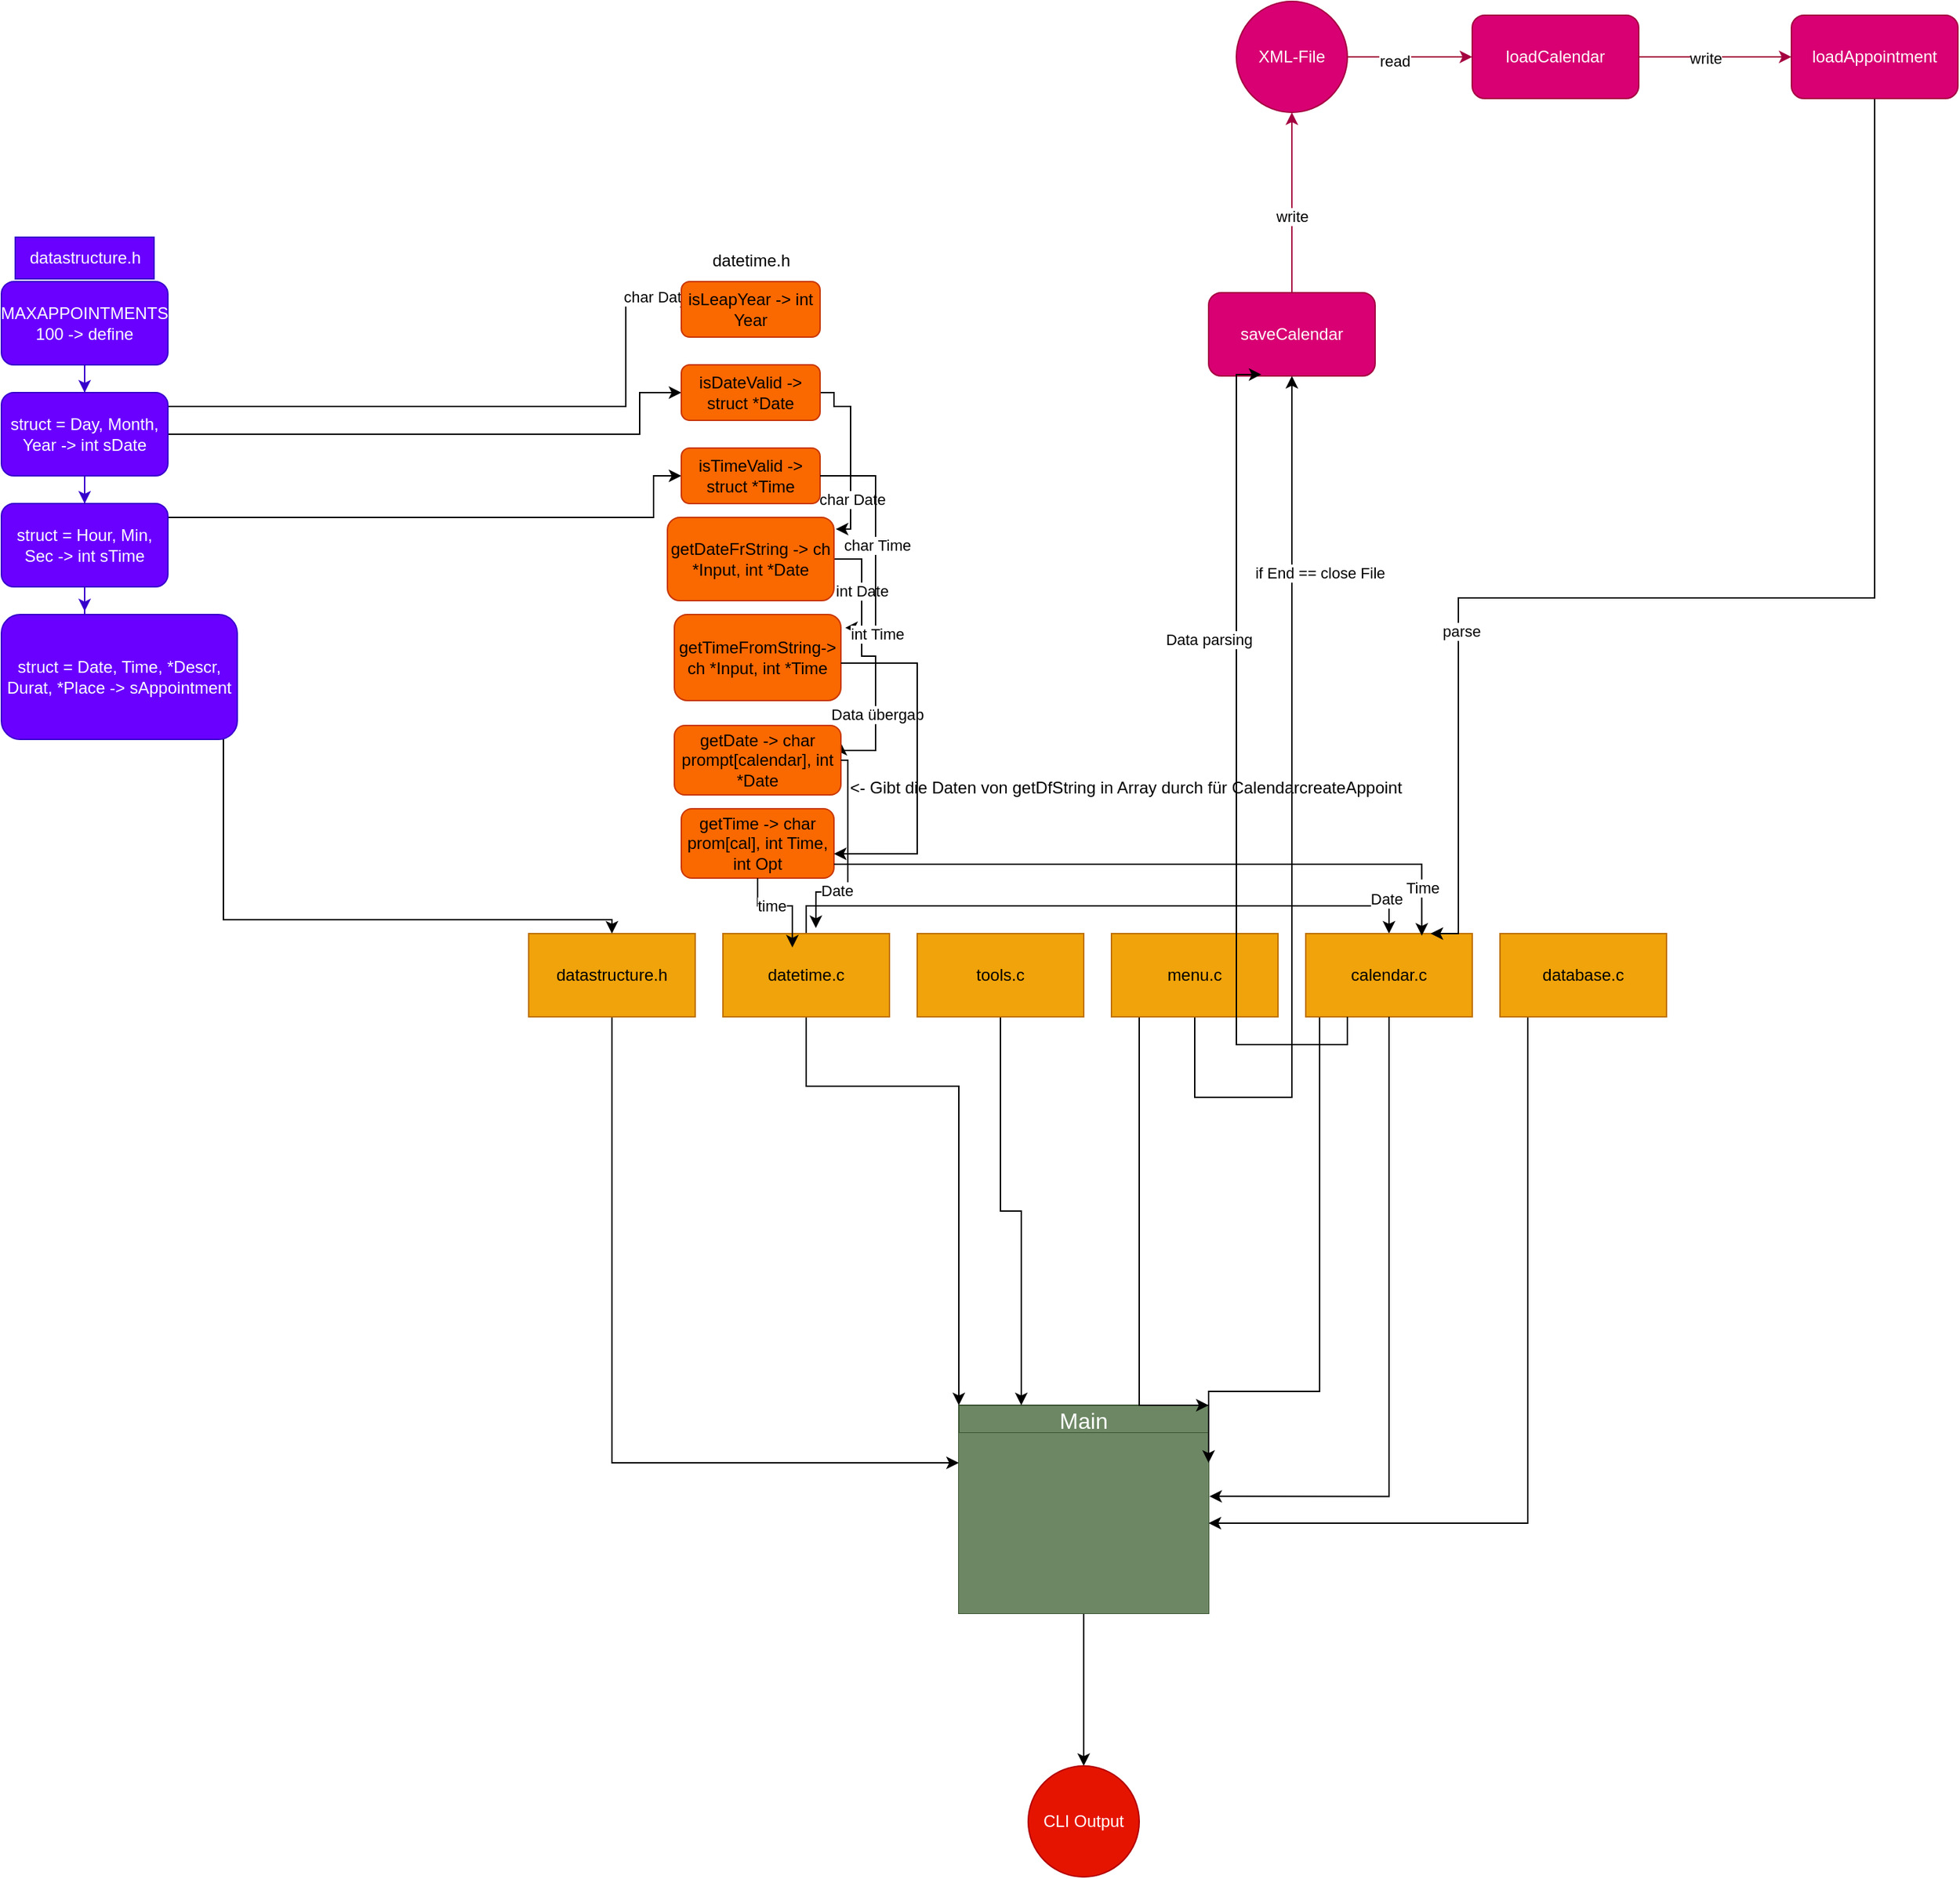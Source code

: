 <mxfile version="22.1.18" type="device">
  <diagram id="C5RBs43oDa-KdzZeNtuy" name="Page-1">
    <mxGraphModel dx="1513" dy="2458" grid="1" gridSize="10" guides="1" tooltips="1" connect="1" arrows="1" fold="1" page="1" pageScale="1" pageWidth="1920" pageHeight="1200" math="0" shadow="0">
      <root>
        <mxCell id="WIyWlLk6GJQsqaUBKTNV-0" />
        <mxCell id="WIyWlLk6GJQsqaUBKTNV-1" parent="WIyWlLk6GJQsqaUBKTNV-0" />
        <mxCell id="0bhpNzUYXK8bRlqDlKzB-55" style="edgeStyle=orthogonalEdgeStyle;rounded=0;orthogonalLoop=1;jettySize=auto;html=1;" parent="WIyWlLk6GJQsqaUBKTNV-1" source="0bhpNzUYXK8bRlqDlKzB-26" target="0bhpNzUYXK8bRlqDlKzB-54" edge="1">
          <mxGeometry relative="1" as="geometry" />
        </mxCell>
        <mxCell id="0bhpNzUYXK8bRlqDlKzB-26" value="Main" style="shape=table;startSize=20;container=1;collapsible=0;childLayout=tableLayout;strokeColor=#3A5431;fontSize=16;fillColor=#6d8764;fontColor=#ffffff;" parent="WIyWlLk6GJQsqaUBKTNV-1" vertex="1">
          <mxGeometry x="980" y="362" width="180" height="150" as="geometry" />
        </mxCell>
        <mxCell id="0bhpNzUYXK8bRlqDlKzB-27" value="" style="shape=tableRow;horizontal=0;startSize=0;swimlaneHead=0;swimlaneBody=0;strokeColor=#3A5431;top=0;left=0;bottom=0;right=0;collapsible=0;dropTarget=0;fillColor=#6d8764;points=[[0,0.5],[1,0.5]];portConstraint=eastwest;fontSize=16;fontColor=#ffffff;" parent="0bhpNzUYXK8bRlqDlKzB-26" vertex="1">
          <mxGeometry y="20" width="180" height="43" as="geometry" />
        </mxCell>
        <mxCell id="0bhpNzUYXK8bRlqDlKzB-28" value="" style="shape=partialRectangle;html=1;whiteSpace=wrap;connectable=0;strokeColor=#3A5431;overflow=hidden;fillColor=#6d8764;top=0;left=0;bottom=0;right=0;pointerEvents=1;fontSize=16;fontColor=#ffffff;" parent="0bhpNzUYXK8bRlqDlKzB-27" vertex="1">
          <mxGeometry width="60" height="43" as="geometry">
            <mxRectangle width="60" height="43" as="alternateBounds" />
          </mxGeometry>
        </mxCell>
        <mxCell id="0bhpNzUYXK8bRlqDlKzB-29" value="" style="shape=partialRectangle;html=1;whiteSpace=wrap;connectable=0;strokeColor=#3A5431;overflow=hidden;fillColor=#6d8764;top=0;left=0;bottom=0;right=0;pointerEvents=1;fontSize=16;fontColor=#ffffff;" parent="0bhpNzUYXK8bRlqDlKzB-27" vertex="1">
          <mxGeometry x="60" width="60" height="43" as="geometry">
            <mxRectangle width="60" height="43" as="alternateBounds" />
          </mxGeometry>
        </mxCell>
        <mxCell id="0bhpNzUYXK8bRlqDlKzB-30" value="" style="shape=partialRectangle;html=1;whiteSpace=wrap;connectable=0;strokeColor=#3A5431;overflow=hidden;fillColor=#6d8764;top=0;left=0;bottom=0;right=0;pointerEvents=1;fontSize=16;fontColor=#ffffff;" parent="0bhpNzUYXK8bRlqDlKzB-27" vertex="1">
          <mxGeometry x="120" width="60" height="43" as="geometry">
            <mxRectangle width="60" height="43" as="alternateBounds" />
          </mxGeometry>
        </mxCell>
        <mxCell id="0bhpNzUYXK8bRlqDlKzB-31" value="" style="shape=tableRow;horizontal=0;startSize=0;swimlaneHead=0;swimlaneBody=0;strokeColor=#3A5431;top=0;left=0;bottom=0;right=0;collapsible=0;dropTarget=0;fillColor=#6d8764;points=[[0,0.5],[1,0.5]];portConstraint=eastwest;fontSize=16;fontColor=#ffffff;" parent="0bhpNzUYXK8bRlqDlKzB-26" vertex="1">
          <mxGeometry y="63" width="180" height="44" as="geometry" />
        </mxCell>
        <mxCell id="0bhpNzUYXK8bRlqDlKzB-32" value="" style="shape=partialRectangle;html=1;whiteSpace=wrap;connectable=0;strokeColor=#3A5431;overflow=hidden;fillColor=#6d8764;top=0;left=0;bottom=0;right=0;pointerEvents=1;fontSize=16;fontColor=#ffffff;" parent="0bhpNzUYXK8bRlqDlKzB-31" vertex="1">
          <mxGeometry width="60" height="44" as="geometry">
            <mxRectangle width="60" height="44" as="alternateBounds" />
          </mxGeometry>
        </mxCell>
        <mxCell id="0bhpNzUYXK8bRlqDlKzB-33" value="" style="shape=partialRectangle;html=1;whiteSpace=wrap;connectable=0;strokeColor=#3A5431;overflow=hidden;fillColor=#6d8764;top=0;left=0;bottom=0;right=0;pointerEvents=1;fontSize=16;fontColor=#ffffff;" parent="0bhpNzUYXK8bRlqDlKzB-31" vertex="1">
          <mxGeometry x="60" width="60" height="44" as="geometry">
            <mxRectangle width="60" height="44" as="alternateBounds" />
          </mxGeometry>
        </mxCell>
        <mxCell id="0bhpNzUYXK8bRlqDlKzB-34" value="" style="shape=partialRectangle;html=1;whiteSpace=wrap;connectable=0;strokeColor=#3A5431;overflow=hidden;fillColor=#6d8764;top=0;left=0;bottom=0;right=0;pointerEvents=1;fontSize=16;fontColor=#ffffff;" parent="0bhpNzUYXK8bRlqDlKzB-31" vertex="1">
          <mxGeometry x="120" width="60" height="44" as="geometry">
            <mxRectangle width="60" height="44" as="alternateBounds" />
          </mxGeometry>
        </mxCell>
        <mxCell id="0bhpNzUYXK8bRlqDlKzB-35" value="" style="shape=tableRow;horizontal=0;startSize=0;swimlaneHead=0;swimlaneBody=0;strokeColor=#3A5431;top=0;left=0;bottom=0;right=0;collapsible=0;dropTarget=0;fillColor=#6d8764;points=[[0,0.5],[1,0.5]];portConstraint=eastwest;fontSize=16;fontColor=#ffffff;" parent="0bhpNzUYXK8bRlqDlKzB-26" vertex="1">
          <mxGeometry y="107" width="180" height="43" as="geometry" />
        </mxCell>
        <mxCell id="0bhpNzUYXK8bRlqDlKzB-36" value="" style="shape=partialRectangle;html=1;whiteSpace=wrap;connectable=0;strokeColor=#3A5431;overflow=hidden;fillColor=#6d8764;top=0;left=0;bottom=0;right=0;pointerEvents=1;fontSize=16;fontColor=#ffffff;" parent="0bhpNzUYXK8bRlqDlKzB-35" vertex="1">
          <mxGeometry width="60" height="43" as="geometry">
            <mxRectangle width="60" height="43" as="alternateBounds" />
          </mxGeometry>
        </mxCell>
        <mxCell id="0bhpNzUYXK8bRlqDlKzB-37" value="" style="shape=partialRectangle;html=1;whiteSpace=wrap;connectable=0;strokeColor=#3A5431;overflow=hidden;fillColor=#6d8764;top=0;left=0;bottom=0;right=0;pointerEvents=1;fontSize=16;fontColor=#ffffff;" parent="0bhpNzUYXK8bRlqDlKzB-35" vertex="1">
          <mxGeometry x="60" width="60" height="43" as="geometry">
            <mxRectangle width="60" height="43" as="alternateBounds" />
          </mxGeometry>
        </mxCell>
        <mxCell id="0bhpNzUYXK8bRlqDlKzB-38" value="" style="shape=partialRectangle;html=1;whiteSpace=wrap;connectable=0;strokeColor=#3A5431;overflow=hidden;fillColor=#6d8764;top=0;left=0;bottom=0;right=0;pointerEvents=1;fontSize=16;dashed=1;fontColor=#ffffff;" parent="0bhpNzUYXK8bRlqDlKzB-35" vertex="1">
          <mxGeometry x="120" width="60" height="43" as="geometry">
            <mxRectangle width="60" height="43" as="alternateBounds" />
          </mxGeometry>
        </mxCell>
        <mxCell id="0bhpNzUYXK8bRlqDlKzB-47" style="edgeStyle=orthogonalEdgeStyle;rounded=0;orthogonalLoop=1;jettySize=auto;html=1;entryX=0;entryY=0.5;entryDx=0;entryDy=0;" parent="WIyWlLk6GJQsqaUBKTNV-1" source="0bhpNzUYXK8bRlqDlKzB-39" target="0bhpNzUYXK8bRlqDlKzB-27" edge="1">
          <mxGeometry relative="1" as="geometry" />
        </mxCell>
        <mxCell id="0bhpNzUYXK8bRlqDlKzB-39" value="datastructure.h" style="whiteSpace=wrap;html=1;fillColor=#f0a30a;fontColor=#000000;strokeColor=#BD7000;" parent="WIyWlLk6GJQsqaUBKTNV-1" vertex="1">
          <mxGeometry x="670" y="22" width="120" height="60" as="geometry" />
        </mxCell>
        <mxCell id="0bhpNzUYXK8bRlqDlKzB-48" style="edgeStyle=orthogonalEdgeStyle;rounded=0;orthogonalLoop=1;jettySize=auto;html=1;entryX=0;entryY=0;entryDx=0;entryDy=0;" parent="WIyWlLk6GJQsqaUBKTNV-1" source="0bhpNzUYXK8bRlqDlKzB-40" target="0bhpNzUYXK8bRlqDlKzB-26" edge="1">
          <mxGeometry relative="1" as="geometry">
            <Array as="points">
              <mxPoint x="870" y="132" />
              <mxPoint x="980" y="132" />
            </Array>
          </mxGeometry>
        </mxCell>
        <mxCell id="0bhpNzUYXK8bRlqDlKzB-82" style="edgeStyle=orthogonalEdgeStyle;rounded=0;orthogonalLoop=1;jettySize=auto;html=1;entryX=0.5;entryY=0;entryDx=0;entryDy=0;" parent="WIyWlLk6GJQsqaUBKTNV-1" source="0bhpNzUYXK8bRlqDlKzB-40" target="0bhpNzUYXK8bRlqDlKzB-44" edge="1">
          <mxGeometry relative="1" as="geometry">
            <Array as="points">
              <mxPoint x="870" y="2" />
              <mxPoint x="1290" y="2" />
            </Array>
          </mxGeometry>
        </mxCell>
        <mxCell id="0bhpNzUYXK8bRlqDlKzB-83" value="Date" style="edgeLabel;html=1;align=center;verticalAlign=middle;resizable=0;points=[];" parent="0bhpNzUYXK8bRlqDlKzB-82" vertex="1" connectable="0">
          <mxGeometry x="0.937" y="1" relative="1" as="geometry">
            <mxPoint x="-3" y="-11" as="offset" />
          </mxGeometry>
        </mxCell>
        <mxCell id="0bhpNzUYXK8bRlqDlKzB-40" value="datetime.c" style="whiteSpace=wrap;html=1;fillColor=#f0a30a;fontColor=#000000;strokeColor=#BD7000;" parent="WIyWlLk6GJQsqaUBKTNV-1" vertex="1">
          <mxGeometry x="810" y="22" width="120" height="60" as="geometry" />
        </mxCell>
        <mxCell id="0bhpNzUYXK8bRlqDlKzB-49" style="edgeStyle=orthogonalEdgeStyle;rounded=0;orthogonalLoop=1;jettySize=auto;html=1;entryX=0.25;entryY=0;entryDx=0;entryDy=0;" parent="WIyWlLk6GJQsqaUBKTNV-1" source="0bhpNzUYXK8bRlqDlKzB-41" target="0bhpNzUYXK8bRlqDlKzB-26" edge="1">
          <mxGeometry relative="1" as="geometry" />
        </mxCell>
        <mxCell id="0bhpNzUYXK8bRlqDlKzB-41" value="tools.c" style="whiteSpace=wrap;html=1;fillColor=#f0a30a;fontColor=#000000;strokeColor=#BD7000;" parent="WIyWlLk6GJQsqaUBKTNV-1" vertex="1">
          <mxGeometry x="950" y="22" width="120" height="60" as="geometry" />
        </mxCell>
        <mxCell id="0bhpNzUYXK8bRlqDlKzB-51" style="edgeStyle=orthogonalEdgeStyle;rounded=0;orthogonalLoop=1;jettySize=auto;html=1;entryX=1;entryY=0;entryDx=0;entryDy=0;" parent="WIyWlLk6GJQsqaUBKTNV-1" source="0bhpNzUYXK8bRlqDlKzB-43" target="0bhpNzUYXK8bRlqDlKzB-26" edge="1">
          <mxGeometry relative="1" as="geometry">
            <Array as="points">
              <mxPoint x="1110" y="362" />
            </Array>
          </mxGeometry>
        </mxCell>
        <mxCell id="qNTJ5zZ0pojnZL4rLHeY-4" style="edgeStyle=orthogonalEdgeStyle;rounded=0;orthogonalLoop=1;jettySize=auto;html=1;entryX=0.5;entryY=1;entryDx=0;entryDy=0;" edge="1" parent="WIyWlLk6GJQsqaUBKTNV-1" source="0bhpNzUYXK8bRlqDlKzB-43" target="qNTJ5zZ0pojnZL4rLHeY-0">
          <mxGeometry relative="1" as="geometry">
            <Array as="points">
              <mxPoint x="1150" y="140" />
              <mxPoint x="1220" y="140" />
              <mxPoint x="1220" y="-370" />
            </Array>
          </mxGeometry>
        </mxCell>
        <mxCell id="qNTJ5zZ0pojnZL4rLHeY-5" value="if End == close File" style="edgeLabel;html=1;align=center;verticalAlign=middle;resizable=0;points=[];" vertex="1" connectable="0" parent="qNTJ5zZ0pojnZL4rLHeY-4">
          <mxGeometry x="0.562" y="-2" relative="1" as="geometry">
            <mxPoint x="18" as="offset" />
          </mxGeometry>
        </mxCell>
        <mxCell id="0bhpNzUYXK8bRlqDlKzB-43" value="menu.c" style="whiteSpace=wrap;html=1;fillColor=#f0a30a;fontColor=#000000;strokeColor=#BD7000;" parent="WIyWlLk6GJQsqaUBKTNV-1" vertex="1">
          <mxGeometry x="1090" y="22" width="120" height="60" as="geometry" />
        </mxCell>
        <mxCell id="0bhpNzUYXK8bRlqDlKzB-52" style="edgeStyle=orthogonalEdgeStyle;rounded=0;orthogonalLoop=1;jettySize=auto;html=1;entryX=1;entryY=0.5;entryDx=0;entryDy=0;" parent="WIyWlLk6GJQsqaUBKTNV-1" source="0bhpNzUYXK8bRlqDlKzB-44" target="0bhpNzUYXK8bRlqDlKzB-27" edge="1">
          <mxGeometry relative="1" as="geometry">
            <Array as="points">
              <mxPoint x="1240" y="352" />
              <mxPoint x="1160" y="352" />
            </Array>
          </mxGeometry>
        </mxCell>
        <mxCell id="0bhpNzUYXK8bRlqDlKzB-44" value="calendar.c" style="whiteSpace=wrap;html=1;fillColor=#f0a30a;fontColor=#000000;strokeColor=#BD7000;" parent="WIyWlLk6GJQsqaUBKTNV-1" vertex="1">
          <mxGeometry x="1230" y="22" width="120" height="60" as="geometry" />
        </mxCell>
        <mxCell id="0bhpNzUYXK8bRlqDlKzB-53" style="edgeStyle=orthogonalEdgeStyle;rounded=0;orthogonalLoop=1;jettySize=auto;html=1;entryX=1;entryY=0.5;entryDx=0;entryDy=0;" parent="WIyWlLk6GJQsqaUBKTNV-1" source="0bhpNzUYXK8bRlqDlKzB-45" target="0bhpNzUYXK8bRlqDlKzB-31" edge="1">
          <mxGeometry relative="1" as="geometry">
            <Array as="points">
              <mxPoint x="1390" y="447" />
            </Array>
          </mxGeometry>
        </mxCell>
        <mxCell id="0bhpNzUYXK8bRlqDlKzB-45" value="database.c" style="whiteSpace=wrap;html=1;fillColor=#f0a30a;fontColor=#000000;strokeColor=#BD7000;" parent="WIyWlLk6GJQsqaUBKTNV-1" vertex="1">
          <mxGeometry x="1370" y="22" width="120" height="60" as="geometry" />
        </mxCell>
        <mxCell id="0bhpNzUYXK8bRlqDlKzB-54" value="CLI Output" style="ellipse;whiteSpace=wrap;html=1;fillColor=#e51400;fontColor=#ffffff;strokeColor=#B20000;" parent="WIyWlLk6GJQsqaUBKTNV-1" vertex="1">
          <mxGeometry x="1030" y="622" width="80" height="80" as="geometry" />
        </mxCell>
        <mxCell id="0bhpNzUYXK8bRlqDlKzB-63" style="edgeStyle=orthogonalEdgeStyle;rounded=0;orthogonalLoop=1;jettySize=auto;html=1;entryX=0.5;entryY=0;entryDx=0;entryDy=0;fillColor=#6a00ff;strokeColor=#3700CC;" parent="WIyWlLk6GJQsqaUBKTNV-1" source="0bhpNzUYXK8bRlqDlKzB-58" target="0bhpNzUYXK8bRlqDlKzB-59" edge="1">
          <mxGeometry relative="1" as="geometry" />
        </mxCell>
        <mxCell id="0bhpNzUYXK8bRlqDlKzB-58" value="MAXAPPOINTMENTS 100 -&amp;gt; define" style="rounded=1;whiteSpace=wrap;html=1;fillColor=#6a00ff;fontColor=#ffffff;strokeColor=#3700CC;" parent="WIyWlLk6GJQsqaUBKTNV-1" vertex="1">
          <mxGeometry x="290" y="-448" width="120" height="60" as="geometry" />
        </mxCell>
        <mxCell id="0bhpNzUYXK8bRlqDlKzB-64" style="edgeStyle=orthogonalEdgeStyle;rounded=0;orthogonalLoop=1;jettySize=auto;html=1;entryX=0.5;entryY=0;entryDx=0;entryDy=0;fillColor=#6a00ff;strokeColor=#3700CC;" parent="WIyWlLk6GJQsqaUBKTNV-1" source="0bhpNzUYXK8bRlqDlKzB-59" target="0bhpNzUYXK8bRlqDlKzB-60" edge="1">
          <mxGeometry relative="1" as="geometry" />
        </mxCell>
        <mxCell id="0bhpNzUYXK8bRlqDlKzB-69" style="edgeStyle=orthogonalEdgeStyle;rounded=0;orthogonalLoop=1;jettySize=auto;html=1;entryX=0;entryY=0.5;entryDx=0;entryDy=0;" parent="WIyWlLk6GJQsqaUBKTNV-1" source="0bhpNzUYXK8bRlqDlKzB-59" target="0bhpNzUYXK8bRlqDlKzB-68" edge="1">
          <mxGeometry relative="1" as="geometry">
            <Array as="points">
              <mxPoint x="740" y="-358" />
              <mxPoint x="740" y="-438" />
              <mxPoint x="780" y="-438" />
            </Array>
          </mxGeometry>
        </mxCell>
        <mxCell id="0bhpNzUYXK8bRlqDlKzB-85" value="char Date" style="edgeLabel;html=1;align=center;verticalAlign=middle;resizable=0;points=[];" parent="0bhpNzUYXK8bRlqDlKzB-69" vertex="1" connectable="0">
          <mxGeometry x="0.875" y="-1" relative="1" as="geometry">
            <mxPoint as="offset" />
          </mxGeometry>
        </mxCell>
        <mxCell id="0bhpNzUYXK8bRlqDlKzB-71" style="edgeStyle=orthogonalEdgeStyle;rounded=0;orthogonalLoop=1;jettySize=auto;html=1;entryX=0;entryY=0.5;entryDx=0;entryDy=0;" parent="WIyWlLk6GJQsqaUBKTNV-1" source="0bhpNzUYXK8bRlqDlKzB-59" target="0bhpNzUYXK8bRlqDlKzB-70" edge="1">
          <mxGeometry relative="1" as="geometry">
            <Array as="points">
              <mxPoint x="750" y="-338" />
              <mxPoint x="750" y="-368" />
            </Array>
          </mxGeometry>
        </mxCell>
        <mxCell id="0bhpNzUYXK8bRlqDlKzB-59" value="struct = Day, Month, Year -&amp;gt; int sDate" style="rounded=1;whiteSpace=wrap;html=1;fillColor=#6a00ff;fontColor=#ffffff;strokeColor=#3700CC;" parent="WIyWlLk6GJQsqaUBKTNV-1" vertex="1">
          <mxGeometry x="290" y="-368" width="120" height="60" as="geometry" />
        </mxCell>
        <mxCell id="0bhpNzUYXK8bRlqDlKzB-73" style="edgeStyle=orthogonalEdgeStyle;rounded=0;orthogonalLoop=1;jettySize=auto;html=1;entryX=0;entryY=0.5;entryDx=0;entryDy=0;" parent="WIyWlLk6GJQsqaUBKTNV-1" source="0bhpNzUYXK8bRlqDlKzB-60" target="0bhpNzUYXK8bRlqDlKzB-72" edge="1">
          <mxGeometry relative="1" as="geometry">
            <Array as="points">
              <mxPoint x="760" y="-278" />
              <mxPoint x="760" y="-308" />
            </Array>
          </mxGeometry>
        </mxCell>
        <mxCell id="0bhpNzUYXK8bRlqDlKzB-60" value="struct = Hour, Min, Sec -&amp;gt; int sTime" style="rounded=1;whiteSpace=wrap;html=1;fillColor=#6a00ff;fontColor=#ffffff;strokeColor=#3700CC;" parent="WIyWlLk6GJQsqaUBKTNV-1" vertex="1">
          <mxGeometry x="290" y="-288" width="120" height="60" as="geometry" />
        </mxCell>
        <mxCell id="0bhpNzUYXK8bRlqDlKzB-67" style="edgeStyle=orthogonalEdgeStyle;rounded=0;orthogonalLoop=1;jettySize=auto;html=1;entryX=0.5;entryY=0;entryDx=0;entryDy=0;" parent="WIyWlLk6GJQsqaUBKTNV-1" source="0bhpNzUYXK8bRlqDlKzB-61" target="0bhpNzUYXK8bRlqDlKzB-39" edge="1">
          <mxGeometry relative="1" as="geometry">
            <Array as="points">
              <mxPoint x="450" y="12" />
              <mxPoint x="730" y="12" />
            </Array>
          </mxGeometry>
        </mxCell>
        <mxCell id="0bhpNzUYXK8bRlqDlKzB-61" value="struct = Date, Time, *Descr, Durat, *Place -&amp;gt; sAppointment" style="rounded=1;whiteSpace=wrap;html=1;fillColor=#6a00ff;fontColor=#ffffff;strokeColor=#3700CC;" parent="WIyWlLk6GJQsqaUBKTNV-1" vertex="1">
          <mxGeometry x="290" y="-208" width="170" height="90" as="geometry" />
        </mxCell>
        <mxCell id="0bhpNzUYXK8bRlqDlKzB-66" style="edgeStyle=orthogonalEdgeStyle;rounded=0;orthogonalLoop=1;jettySize=auto;html=1;entryX=0.353;entryY=-0.026;entryDx=0;entryDy=0;entryPerimeter=0;fillColor=#6a00ff;strokeColor=#3700CC;" parent="WIyWlLk6GJQsqaUBKTNV-1" source="0bhpNzUYXK8bRlqDlKzB-60" target="0bhpNzUYXK8bRlqDlKzB-61" edge="1">
          <mxGeometry relative="1" as="geometry" />
        </mxCell>
        <mxCell id="0bhpNzUYXK8bRlqDlKzB-68" value="isLeapYear -&amp;gt; int Year" style="rounded=1;whiteSpace=wrap;html=1;fillColor=#fa6800;fontColor=#000000;strokeColor=#C73500;" parent="WIyWlLk6GJQsqaUBKTNV-1" vertex="1">
          <mxGeometry x="780" y="-448" width="100" height="40" as="geometry" />
        </mxCell>
        <mxCell id="0bhpNzUYXK8bRlqDlKzB-75" style="edgeStyle=orthogonalEdgeStyle;rounded=0;orthogonalLoop=1;jettySize=auto;html=1;entryX=1.011;entryY=0.14;entryDx=0;entryDy=0;entryPerimeter=0;" parent="WIyWlLk6GJQsqaUBKTNV-1" source="0bhpNzUYXK8bRlqDlKzB-70" target="0bhpNzUYXK8bRlqDlKzB-74" edge="1">
          <mxGeometry relative="1" as="geometry">
            <mxPoint x="910" y="-208" as="targetPoint" />
            <Array as="points">
              <mxPoint x="890" y="-368" />
              <mxPoint x="890" y="-358" />
              <mxPoint x="902" y="-358" />
            </Array>
          </mxGeometry>
        </mxCell>
        <mxCell id="0bhpNzUYXK8bRlqDlKzB-86" value="char Date" style="edgeLabel;html=1;align=center;verticalAlign=middle;resizable=0;points=[];" parent="0bhpNzUYXK8bRlqDlKzB-75" vertex="1" connectable="0">
          <mxGeometry x="0.5" y="1" relative="1" as="geometry">
            <mxPoint as="offset" />
          </mxGeometry>
        </mxCell>
        <mxCell id="0bhpNzUYXK8bRlqDlKzB-70" value="isDateValid -&amp;gt; struct *Date" style="rounded=1;whiteSpace=wrap;html=1;fillColor=#fa6800;fontColor=#000000;strokeColor=#C73500;" parent="WIyWlLk6GJQsqaUBKTNV-1" vertex="1">
          <mxGeometry x="780" y="-388" width="100" height="40" as="geometry" />
        </mxCell>
        <mxCell id="0bhpNzUYXK8bRlqDlKzB-72" value="isTimeValid -&amp;gt; struct *Time" style="rounded=1;whiteSpace=wrap;html=1;fillColor=#fa6800;fontColor=#000000;strokeColor=#C73500;" parent="WIyWlLk6GJQsqaUBKTNV-1" vertex="1">
          <mxGeometry x="780" y="-328" width="100" height="40" as="geometry" />
        </mxCell>
        <mxCell id="0bhpNzUYXK8bRlqDlKzB-80" style="edgeStyle=orthogonalEdgeStyle;rounded=0;orthogonalLoop=1;jettySize=auto;html=1;entryX=1;entryY=0.25;entryDx=0;entryDy=0;" parent="WIyWlLk6GJQsqaUBKTNV-1" source="0bhpNzUYXK8bRlqDlKzB-74" target="0bhpNzUYXK8bRlqDlKzB-78" edge="1">
          <mxGeometry relative="1" as="geometry">
            <Array as="points">
              <mxPoint x="910" y="-248" />
              <mxPoint x="910" y="-178" />
              <mxPoint x="920" y="-178" />
              <mxPoint x="920" y="-110" />
              <mxPoint x="895" y="-110" />
            </Array>
          </mxGeometry>
        </mxCell>
        <mxCell id="0bhpNzUYXK8bRlqDlKzB-88" value="int Date" style="edgeLabel;html=1;align=center;verticalAlign=middle;resizable=0;points=[];" parent="0bhpNzUYXK8bRlqDlKzB-80" vertex="1" connectable="0">
          <mxGeometry x="-0.567" relative="1" as="geometry">
            <mxPoint as="offset" />
          </mxGeometry>
        </mxCell>
        <mxCell id="0bhpNzUYXK8bRlqDlKzB-90" value="Data übergab" style="edgeLabel;html=1;align=center;verticalAlign=middle;resizable=0;points=[];" parent="0bhpNzUYXK8bRlqDlKzB-80" vertex="1" connectable="0">
          <mxGeometry x="0.431" y="1" relative="1" as="geometry">
            <mxPoint as="offset" />
          </mxGeometry>
        </mxCell>
        <mxCell id="0bhpNzUYXK8bRlqDlKzB-74" value="getDateFrString -&amp;gt; ch *Input, int *Date" style="rounded=1;whiteSpace=wrap;html=1;fillColor=#fa6800;fontColor=#000000;strokeColor=#C73500;" parent="WIyWlLk6GJQsqaUBKTNV-1" vertex="1">
          <mxGeometry x="770" y="-278" width="120" height="60" as="geometry" />
        </mxCell>
        <mxCell id="0bhpNzUYXK8bRlqDlKzB-76" value="getTimeFromString-&amp;gt; ch *Input, int *Time" style="rounded=1;whiteSpace=wrap;html=1;fillColor=#fa6800;fontColor=#000000;strokeColor=#C73500;" parent="WIyWlLk6GJQsqaUBKTNV-1" vertex="1">
          <mxGeometry x="775" y="-208" width="120" height="62" as="geometry" />
        </mxCell>
        <mxCell id="0bhpNzUYXK8bRlqDlKzB-77" style="edgeStyle=orthogonalEdgeStyle;rounded=0;orthogonalLoop=1;jettySize=auto;html=1;entryX=1.026;entryY=0.154;entryDx=0;entryDy=0;entryPerimeter=0;" parent="WIyWlLk6GJQsqaUBKTNV-1" source="0bhpNzUYXK8bRlqDlKzB-72" target="0bhpNzUYXK8bRlqDlKzB-76" edge="1">
          <mxGeometry relative="1" as="geometry">
            <Array as="points">
              <mxPoint x="920" y="-308" />
              <mxPoint x="920" y="-188" />
              <mxPoint x="903" y="-188" />
            </Array>
          </mxGeometry>
        </mxCell>
        <mxCell id="0bhpNzUYXK8bRlqDlKzB-87" value="char Time" style="edgeLabel;html=1;align=center;verticalAlign=middle;resizable=0;points=[];" parent="0bhpNzUYXK8bRlqDlKzB-77" vertex="1" connectable="0">
          <mxGeometry x="-0.071" y="1" relative="1" as="geometry">
            <mxPoint as="offset" />
          </mxGeometry>
        </mxCell>
        <mxCell id="0bhpNzUYXK8bRlqDlKzB-89" value="int Time" style="edgeLabel;html=1;align=center;verticalAlign=middle;resizable=0;points=[];" parent="0bhpNzUYXK8bRlqDlKzB-77" vertex="1" connectable="0">
          <mxGeometry x="0.6" y="1" relative="1" as="geometry">
            <mxPoint as="offset" />
          </mxGeometry>
        </mxCell>
        <mxCell id="0bhpNzUYXK8bRlqDlKzB-78" value="getDate -&amp;gt; char prompt[calendar], int *Date" style="rounded=1;whiteSpace=wrap;html=1;fillColor=#fa6800;fontColor=#000000;strokeColor=#C73500;" parent="WIyWlLk6GJQsqaUBKTNV-1" vertex="1">
          <mxGeometry x="775" y="-128" width="120" height="50" as="geometry" />
        </mxCell>
        <mxCell id="0bhpNzUYXK8bRlqDlKzB-79" value="&amp;lt;- Gibt die Daten von getDfString in Array durch für CalendarcreateAppoint" style="text;html=1;align=center;verticalAlign=middle;resizable=0;points=[];autosize=1;strokeColor=none;fillColor=none;" parent="WIyWlLk6GJQsqaUBKTNV-1" vertex="1">
          <mxGeometry x="890" y="-98" width="420" height="30" as="geometry" />
        </mxCell>
        <mxCell id="0bhpNzUYXK8bRlqDlKzB-81" style="edgeStyle=orthogonalEdgeStyle;rounded=0;orthogonalLoop=1;jettySize=auto;html=1;entryX=0.558;entryY=-0.067;entryDx=0;entryDy=0;entryPerimeter=0;" parent="WIyWlLk6GJQsqaUBKTNV-1" source="0bhpNzUYXK8bRlqDlKzB-78" target="0bhpNzUYXK8bRlqDlKzB-40" edge="1">
          <mxGeometry relative="1" as="geometry">
            <Array as="points">
              <mxPoint x="900" y="-103" />
              <mxPoint x="900" y="-8" />
              <mxPoint x="877" y="-8" />
            </Array>
          </mxGeometry>
        </mxCell>
        <mxCell id="0bhpNzUYXK8bRlqDlKzB-84" value="Date" style="edgeLabel;html=1;align=center;verticalAlign=middle;resizable=0;points=[];" parent="0bhpNzUYXK8bRlqDlKzB-81" vertex="1" connectable="0">
          <mxGeometry x="0.454" y="-1" relative="1" as="geometry">
            <mxPoint as="offset" />
          </mxGeometry>
        </mxCell>
        <mxCell id="0bhpNzUYXK8bRlqDlKzB-91" value="getTime -&amp;gt; char prom[cal], int Time, int Opt" style="rounded=1;whiteSpace=wrap;html=1;fillColor=#fa6800;fontColor=#000000;strokeColor=#C73500;" parent="WIyWlLk6GJQsqaUBKTNV-1" vertex="1">
          <mxGeometry x="780" y="-68" width="110" height="50" as="geometry" />
        </mxCell>
        <mxCell id="0bhpNzUYXK8bRlqDlKzB-92" style="edgeStyle=orthogonalEdgeStyle;rounded=0;orthogonalLoop=1;jettySize=auto;html=1;entryX=1;entryY=0.65;entryDx=0;entryDy=0;entryPerimeter=0;" parent="WIyWlLk6GJQsqaUBKTNV-1" source="0bhpNzUYXK8bRlqDlKzB-76" target="0bhpNzUYXK8bRlqDlKzB-91" edge="1">
          <mxGeometry relative="1" as="geometry">
            <Array as="points">
              <mxPoint x="950" y="-173" />
              <mxPoint x="950" y="-35" />
            </Array>
          </mxGeometry>
        </mxCell>
        <mxCell id="0bhpNzUYXK8bRlqDlKzB-96" value="datetime.h" style="text;html=1;align=center;verticalAlign=middle;resizable=0;points=[];autosize=1;strokeColor=none;fillColor=none;" parent="WIyWlLk6GJQsqaUBKTNV-1" vertex="1">
          <mxGeometry x="790" y="-478" width="80" height="30" as="geometry" />
        </mxCell>
        <mxCell id="0bhpNzUYXK8bRlqDlKzB-97" value="datastructure.h" style="text;html=1;align=center;verticalAlign=middle;resizable=0;points=[];autosize=1;strokeColor=#3700CC;fillColor=#6a00ff;fontColor=#ffffff;" parent="WIyWlLk6GJQsqaUBKTNV-1" vertex="1">
          <mxGeometry x="300" y="-480" width="100" height="30" as="geometry" />
        </mxCell>
        <mxCell id="0bhpNzUYXK8bRlqDlKzB-98" style="edgeStyle=orthogonalEdgeStyle;rounded=0;orthogonalLoop=1;jettySize=auto;html=1;entryX=0.417;entryY=0.167;entryDx=0;entryDy=0;entryPerimeter=0;" parent="WIyWlLk6GJQsqaUBKTNV-1" source="0bhpNzUYXK8bRlqDlKzB-91" target="0bhpNzUYXK8bRlqDlKzB-40" edge="1">
          <mxGeometry relative="1" as="geometry" />
        </mxCell>
        <mxCell id="0bhpNzUYXK8bRlqDlKzB-99" value="time" style="edgeLabel;html=1;align=center;verticalAlign=middle;resizable=0;points=[];" parent="0bhpNzUYXK8bRlqDlKzB-98" vertex="1" connectable="0">
          <mxGeometry x="-0.195" relative="1" as="geometry">
            <mxPoint as="offset" />
          </mxGeometry>
        </mxCell>
        <mxCell id="0bhpNzUYXK8bRlqDlKzB-100" style="edgeStyle=orthogonalEdgeStyle;rounded=0;orthogonalLoop=1;jettySize=auto;html=1;entryX=0.697;entryY=0.025;entryDx=0;entryDy=0;entryPerimeter=0;" parent="WIyWlLk6GJQsqaUBKTNV-1" source="0bhpNzUYXK8bRlqDlKzB-91" target="0bhpNzUYXK8bRlqDlKzB-44" edge="1">
          <mxGeometry relative="1" as="geometry">
            <Array as="points">
              <mxPoint x="1314" y="-28" />
            </Array>
          </mxGeometry>
        </mxCell>
        <mxCell id="0bhpNzUYXK8bRlqDlKzB-101" value="Time" style="edgeLabel;html=1;align=center;verticalAlign=middle;resizable=0;points=[];" parent="0bhpNzUYXK8bRlqDlKzB-100" vertex="1" connectable="0">
          <mxGeometry x="0.854" relative="1" as="geometry">
            <mxPoint as="offset" />
          </mxGeometry>
        </mxCell>
        <mxCell id="qNTJ5zZ0pojnZL4rLHeY-6" style="edgeStyle=orthogonalEdgeStyle;rounded=0;orthogonalLoop=1;jettySize=auto;html=1;entryX=0.5;entryY=1;entryDx=0;entryDy=0;fillColor=#d80073;strokeColor=#A50040;" edge="1" parent="WIyWlLk6GJQsqaUBKTNV-1" source="qNTJ5zZ0pojnZL4rLHeY-0" target="qNTJ5zZ0pojnZL4rLHeY-3">
          <mxGeometry relative="1" as="geometry" />
        </mxCell>
        <mxCell id="qNTJ5zZ0pojnZL4rLHeY-10" value="write" style="edgeLabel;html=1;align=center;verticalAlign=middle;resizable=0;points=[];" vertex="1" connectable="0" parent="qNTJ5zZ0pojnZL4rLHeY-6">
          <mxGeometry x="-0.147" relative="1" as="geometry">
            <mxPoint as="offset" />
          </mxGeometry>
        </mxCell>
        <mxCell id="qNTJ5zZ0pojnZL4rLHeY-0" value="saveCalendar" style="rounded=1;whiteSpace=wrap;html=1;fillColor=#d80073;fontColor=#ffffff;strokeColor=#A50040;" vertex="1" parent="WIyWlLk6GJQsqaUBKTNV-1">
          <mxGeometry x="1160" y="-440" width="120" height="60" as="geometry" />
        </mxCell>
        <mxCell id="qNTJ5zZ0pojnZL4rLHeY-13" style="edgeStyle=orthogonalEdgeStyle;rounded=0;orthogonalLoop=1;jettySize=auto;html=1;entryX=0.75;entryY=0;entryDx=0;entryDy=0;" edge="1" parent="WIyWlLk6GJQsqaUBKTNV-1" source="qNTJ5zZ0pojnZL4rLHeY-1" target="0bhpNzUYXK8bRlqDlKzB-44">
          <mxGeometry relative="1" as="geometry">
            <Array as="points">
              <mxPoint x="1640" y="-220" />
              <mxPoint x="1340" y="-220" />
              <mxPoint x="1340" y="22" />
            </Array>
          </mxGeometry>
        </mxCell>
        <mxCell id="qNTJ5zZ0pojnZL4rLHeY-16" value="parse" style="edgeLabel;html=1;align=center;verticalAlign=middle;resizable=0;points=[];" vertex="1" connectable="0" parent="qNTJ5zZ0pojnZL4rLHeY-13">
          <mxGeometry x="0.484" y="2" relative="1" as="geometry">
            <mxPoint as="offset" />
          </mxGeometry>
        </mxCell>
        <mxCell id="qNTJ5zZ0pojnZL4rLHeY-1" value="loadAppointment" style="rounded=1;whiteSpace=wrap;html=1;fillColor=#d80073;fontColor=#ffffff;strokeColor=#A50040;" vertex="1" parent="WIyWlLk6GJQsqaUBKTNV-1">
          <mxGeometry x="1580" y="-640" width="120" height="60" as="geometry" />
        </mxCell>
        <mxCell id="qNTJ5zZ0pojnZL4rLHeY-9" style="edgeStyle=orthogonalEdgeStyle;rounded=0;orthogonalLoop=1;jettySize=auto;html=1;entryX=0;entryY=0.5;entryDx=0;entryDy=0;fillColor=#d80073;strokeColor=#A50040;" edge="1" parent="WIyWlLk6GJQsqaUBKTNV-1" source="qNTJ5zZ0pojnZL4rLHeY-2" target="qNTJ5zZ0pojnZL4rLHeY-1">
          <mxGeometry relative="1" as="geometry" />
        </mxCell>
        <mxCell id="qNTJ5zZ0pojnZL4rLHeY-12" value="write" style="edgeLabel;html=1;align=center;verticalAlign=middle;resizable=0;points=[];" vertex="1" connectable="0" parent="qNTJ5zZ0pojnZL4rLHeY-9">
          <mxGeometry x="-0.127" y="-1" relative="1" as="geometry">
            <mxPoint as="offset" />
          </mxGeometry>
        </mxCell>
        <mxCell id="qNTJ5zZ0pojnZL4rLHeY-2" value="loadCalendar" style="rounded=1;whiteSpace=wrap;html=1;fillColor=#d80073;fontColor=#ffffff;strokeColor=#A50040;" vertex="1" parent="WIyWlLk6GJQsqaUBKTNV-1">
          <mxGeometry x="1350" y="-640" width="120" height="60" as="geometry" />
        </mxCell>
        <mxCell id="qNTJ5zZ0pojnZL4rLHeY-8" style="edgeStyle=orthogonalEdgeStyle;rounded=0;orthogonalLoop=1;jettySize=auto;html=1;entryX=0;entryY=0.5;entryDx=0;entryDy=0;fillColor=#d80073;strokeColor=#A50040;" edge="1" parent="WIyWlLk6GJQsqaUBKTNV-1" source="qNTJ5zZ0pojnZL4rLHeY-3" target="qNTJ5zZ0pojnZL4rLHeY-2">
          <mxGeometry relative="1" as="geometry" />
        </mxCell>
        <mxCell id="qNTJ5zZ0pojnZL4rLHeY-11" value="read" style="edgeLabel;html=1;align=center;verticalAlign=middle;resizable=0;points=[];" vertex="1" connectable="0" parent="qNTJ5zZ0pojnZL4rLHeY-8">
          <mxGeometry x="-0.244" y="-3" relative="1" as="geometry">
            <mxPoint as="offset" />
          </mxGeometry>
        </mxCell>
        <mxCell id="qNTJ5zZ0pojnZL4rLHeY-3" value="XML-File" style="ellipse;whiteSpace=wrap;html=1;fillColor=#d80073;fontColor=#ffffff;strokeColor=#A50040;" vertex="1" parent="WIyWlLk6GJQsqaUBKTNV-1">
          <mxGeometry x="1180" y="-650" width="80" height="80" as="geometry" />
        </mxCell>
        <mxCell id="qNTJ5zZ0pojnZL4rLHeY-14" style="edgeStyle=orthogonalEdgeStyle;rounded=0;orthogonalLoop=1;jettySize=auto;html=1;entryX=1.003;entryY=0.061;entryDx=0;entryDy=0;entryPerimeter=0;" edge="1" parent="WIyWlLk6GJQsqaUBKTNV-1" source="0bhpNzUYXK8bRlqDlKzB-44" target="0bhpNzUYXK8bRlqDlKzB-31">
          <mxGeometry relative="1" as="geometry" />
        </mxCell>
        <mxCell id="qNTJ5zZ0pojnZL4rLHeY-17" style="edgeStyle=orthogonalEdgeStyle;rounded=0;orthogonalLoop=1;jettySize=auto;html=1;exitX=0.25;exitY=1;exitDx=0;exitDy=0;entryX=0.317;entryY=0.983;entryDx=0;entryDy=0;entryPerimeter=0;" edge="1" parent="WIyWlLk6GJQsqaUBKTNV-1" source="0bhpNzUYXK8bRlqDlKzB-44" target="qNTJ5zZ0pojnZL4rLHeY-0">
          <mxGeometry relative="1" as="geometry">
            <Array as="points">
              <mxPoint x="1260" y="102" />
              <mxPoint x="1180" y="102" />
              <mxPoint x="1180" y="-381" />
            </Array>
          </mxGeometry>
        </mxCell>
        <mxCell id="qNTJ5zZ0pojnZL4rLHeY-18" value="Data parsing" style="edgeLabel;html=1;align=center;verticalAlign=middle;resizable=0;points=[];" vertex="1" connectable="0" parent="qNTJ5zZ0pojnZL4rLHeY-17">
          <mxGeometry x="0.306" y="-3" relative="1" as="geometry">
            <mxPoint x="-23" as="offset" />
          </mxGeometry>
        </mxCell>
      </root>
    </mxGraphModel>
  </diagram>
</mxfile>
